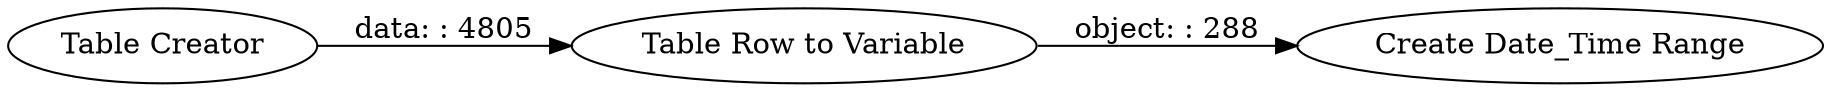 digraph {
	"-6241444134297548690_3" [label="Create Date_Time Range"]
	"-6241444134297548690_2" [label="Table Row to Variable"]
	"-6241444134297548690_1" [label="Table Creator"]
	"-6241444134297548690_2" -> "-6241444134297548690_3" [label="object: : 288"]
	"-6241444134297548690_1" -> "-6241444134297548690_2" [label="data: : 4805"]
	rankdir=LR
}
